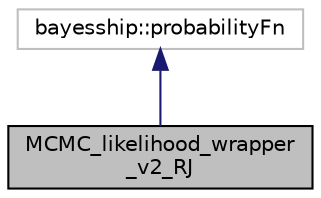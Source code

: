 digraph "MCMC_likelihood_wrapper_v2_RJ"
{
  edge [fontname="Helvetica",fontsize="10",labelfontname="Helvetica",labelfontsize="10"];
  node [fontname="Helvetica",fontsize="10",shape=record];
  Node0 [label="MCMC_likelihood_wrapper\l_v2_RJ",height=0.2,width=0.4,color="black", fillcolor="grey75", style="filled", fontcolor="black"];
  Node1 -> Node0 [dir="back",color="midnightblue",fontsize="10",style="solid",fontname="Helvetica"];
  Node1 [label="bayesship::probabilityFn",height=0.2,width=0.4,color="grey75", fillcolor="white", style="filled"];
}
